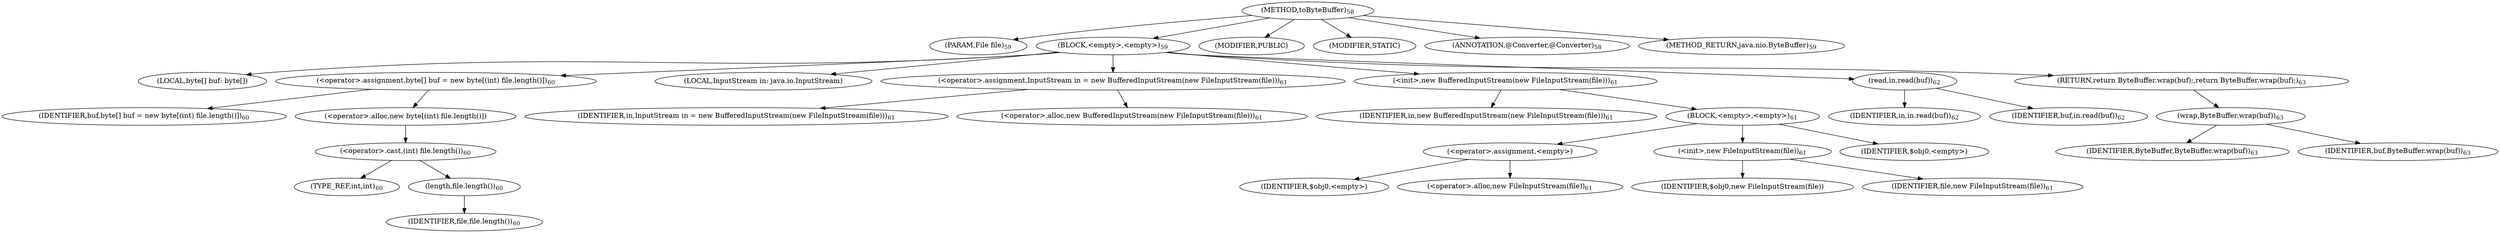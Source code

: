 digraph "toByteBuffer" {  
"57" [label = <(METHOD,toByteBuffer)<SUB>58</SUB>> ]
"58" [label = <(PARAM,File file)<SUB>59</SUB>> ]
"59" [label = <(BLOCK,&lt;empty&gt;,&lt;empty&gt;)<SUB>59</SUB>> ]
"60" [label = <(LOCAL,byte[] buf: byte[])> ]
"61" [label = <(&lt;operator&gt;.assignment,byte[] buf = new byte[(int) file.length()])<SUB>60</SUB>> ]
"62" [label = <(IDENTIFIER,buf,byte[] buf = new byte[(int) file.length()])<SUB>60</SUB>> ]
"63" [label = <(&lt;operator&gt;.alloc,new byte[(int) file.length()])> ]
"64" [label = <(&lt;operator&gt;.cast,(int) file.length())<SUB>60</SUB>> ]
"65" [label = <(TYPE_REF,int,int)<SUB>60</SUB>> ]
"66" [label = <(length,file.length())<SUB>60</SUB>> ]
"67" [label = <(IDENTIFIER,file,file.length())<SUB>60</SUB>> ]
"4" [label = <(LOCAL,InputStream in: java.io.InputStream)> ]
"68" [label = <(&lt;operator&gt;.assignment,InputStream in = new BufferedInputStream(new FileInputStream(file)))<SUB>61</SUB>> ]
"69" [label = <(IDENTIFIER,in,InputStream in = new BufferedInputStream(new FileInputStream(file)))<SUB>61</SUB>> ]
"70" [label = <(&lt;operator&gt;.alloc,new BufferedInputStream(new FileInputStream(file)))<SUB>61</SUB>> ]
"71" [label = <(&lt;init&gt;,new BufferedInputStream(new FileInputStream(file)))<SUB>61</SUB>> ]
"3" [label = <(IDENTIFIER,in,new BufferedInputStream(new FileInputStream(file)))<SUB>61</SUB>> ]
"72" [label = <(BLOCK,&lt;empty&gt;,&lt;empty&gt;)<SUB>61</SUB>> ]
"73" [label = <(&lt;operator&gt;.assignment,&lt;empty&gt;)> ]
"74" [label = <(IDENTIFIER,$obj0,&lt;empty&gt;)> ]
"75" [label = <(&lt;operator&gt;.alloc,new FileInputStream(file))<SUB>61</SUB>> ]
"76" [label = <(&lt;init&gt;,new FileInputStream(file))<SUB>61</SUB>> ]
"77" [label = <(IDENTIFIER,$obj0,new FileInputStream(file))> ]
"78" [label = <(IDENTIFIER,file,new FileInputStream(file))<SUB>61</SUB>> ]
"79" [label = <(IDENTIFIER,$obj0,&lt;empty&gt;)> ]
"80" [label = <(read,in.read(buf))<SUB>62</SUB>> ]
"81" [label = <(IDENTIFIER,in,in.read(buf))<SUB>62</SUB>> ]
"82" [label = <(IDENTIFIER,buf,in.read(buf))<SUB>62</SUB>> ]
"83" [label = <(RETURN,return ByteBuffer.wrap(buf);,return ByteBuffer.wrap(buf);)<SUB>63</SUB>> ]
"84" [label = <(wrap,ByteBuffer.wrap(buf))<SUB>63</SUB>> ]
"85" [label = <(IDENTIFIER,ByteBuffer,ByteBuffer.wrap(buf))<SUB>63</SUB>> ]
"86" [label = <(IDENTIFIER,buf,ByteBuffer.wrap(buf))<SUB>63</SUB>> ]
"87" [label = <(MODIFIER,PUBLIC)> ]
"88" [label = <(MODIFIER,STATIC)> ]
"89" [label = <(ANNOTATION,@Converter,@Converter)<SUB>58</SUB>> ]
"90" [label = <(METHOD_RETURN,java.nio.ByteBuffer)<SUB>59</SUB>> ]
  "57" -> "58" 
  "57" -> "59" 
  "57" -> "87" 
  "57" -> "88" 
  "57" -> "89" 
  "57" -> "90" 
  "59" -> "60" 
  "59" -> "61" 
  "59" -> "4" 
  "59" -> "68" 
  "59" -> "71" 
  "59" -> "80" 
  "59" -> "83" 
  "61" -> "62" 
  "61" -> "63" 
  "63" -> "64" 
  "64" -> "65" 
  "64" -> "66" 
  "66" -> "67" 
  "68" -> "69" 
  "68" -> "70" 
  "71" -> "3" 
  "71" -> "72" 
  "72" -> "73" 
  "72" -> "76" 
  "72" -> "79" 
  "73" -> "74" 
  "73" -> "75" 
  "76" -> "77" 
  "76" -> "78" 
  "80" -> "81" 
  "80" -> "82" 
  "83" -> "84" 
  "84" -> "85" 
  "84" -> "86" 
}
